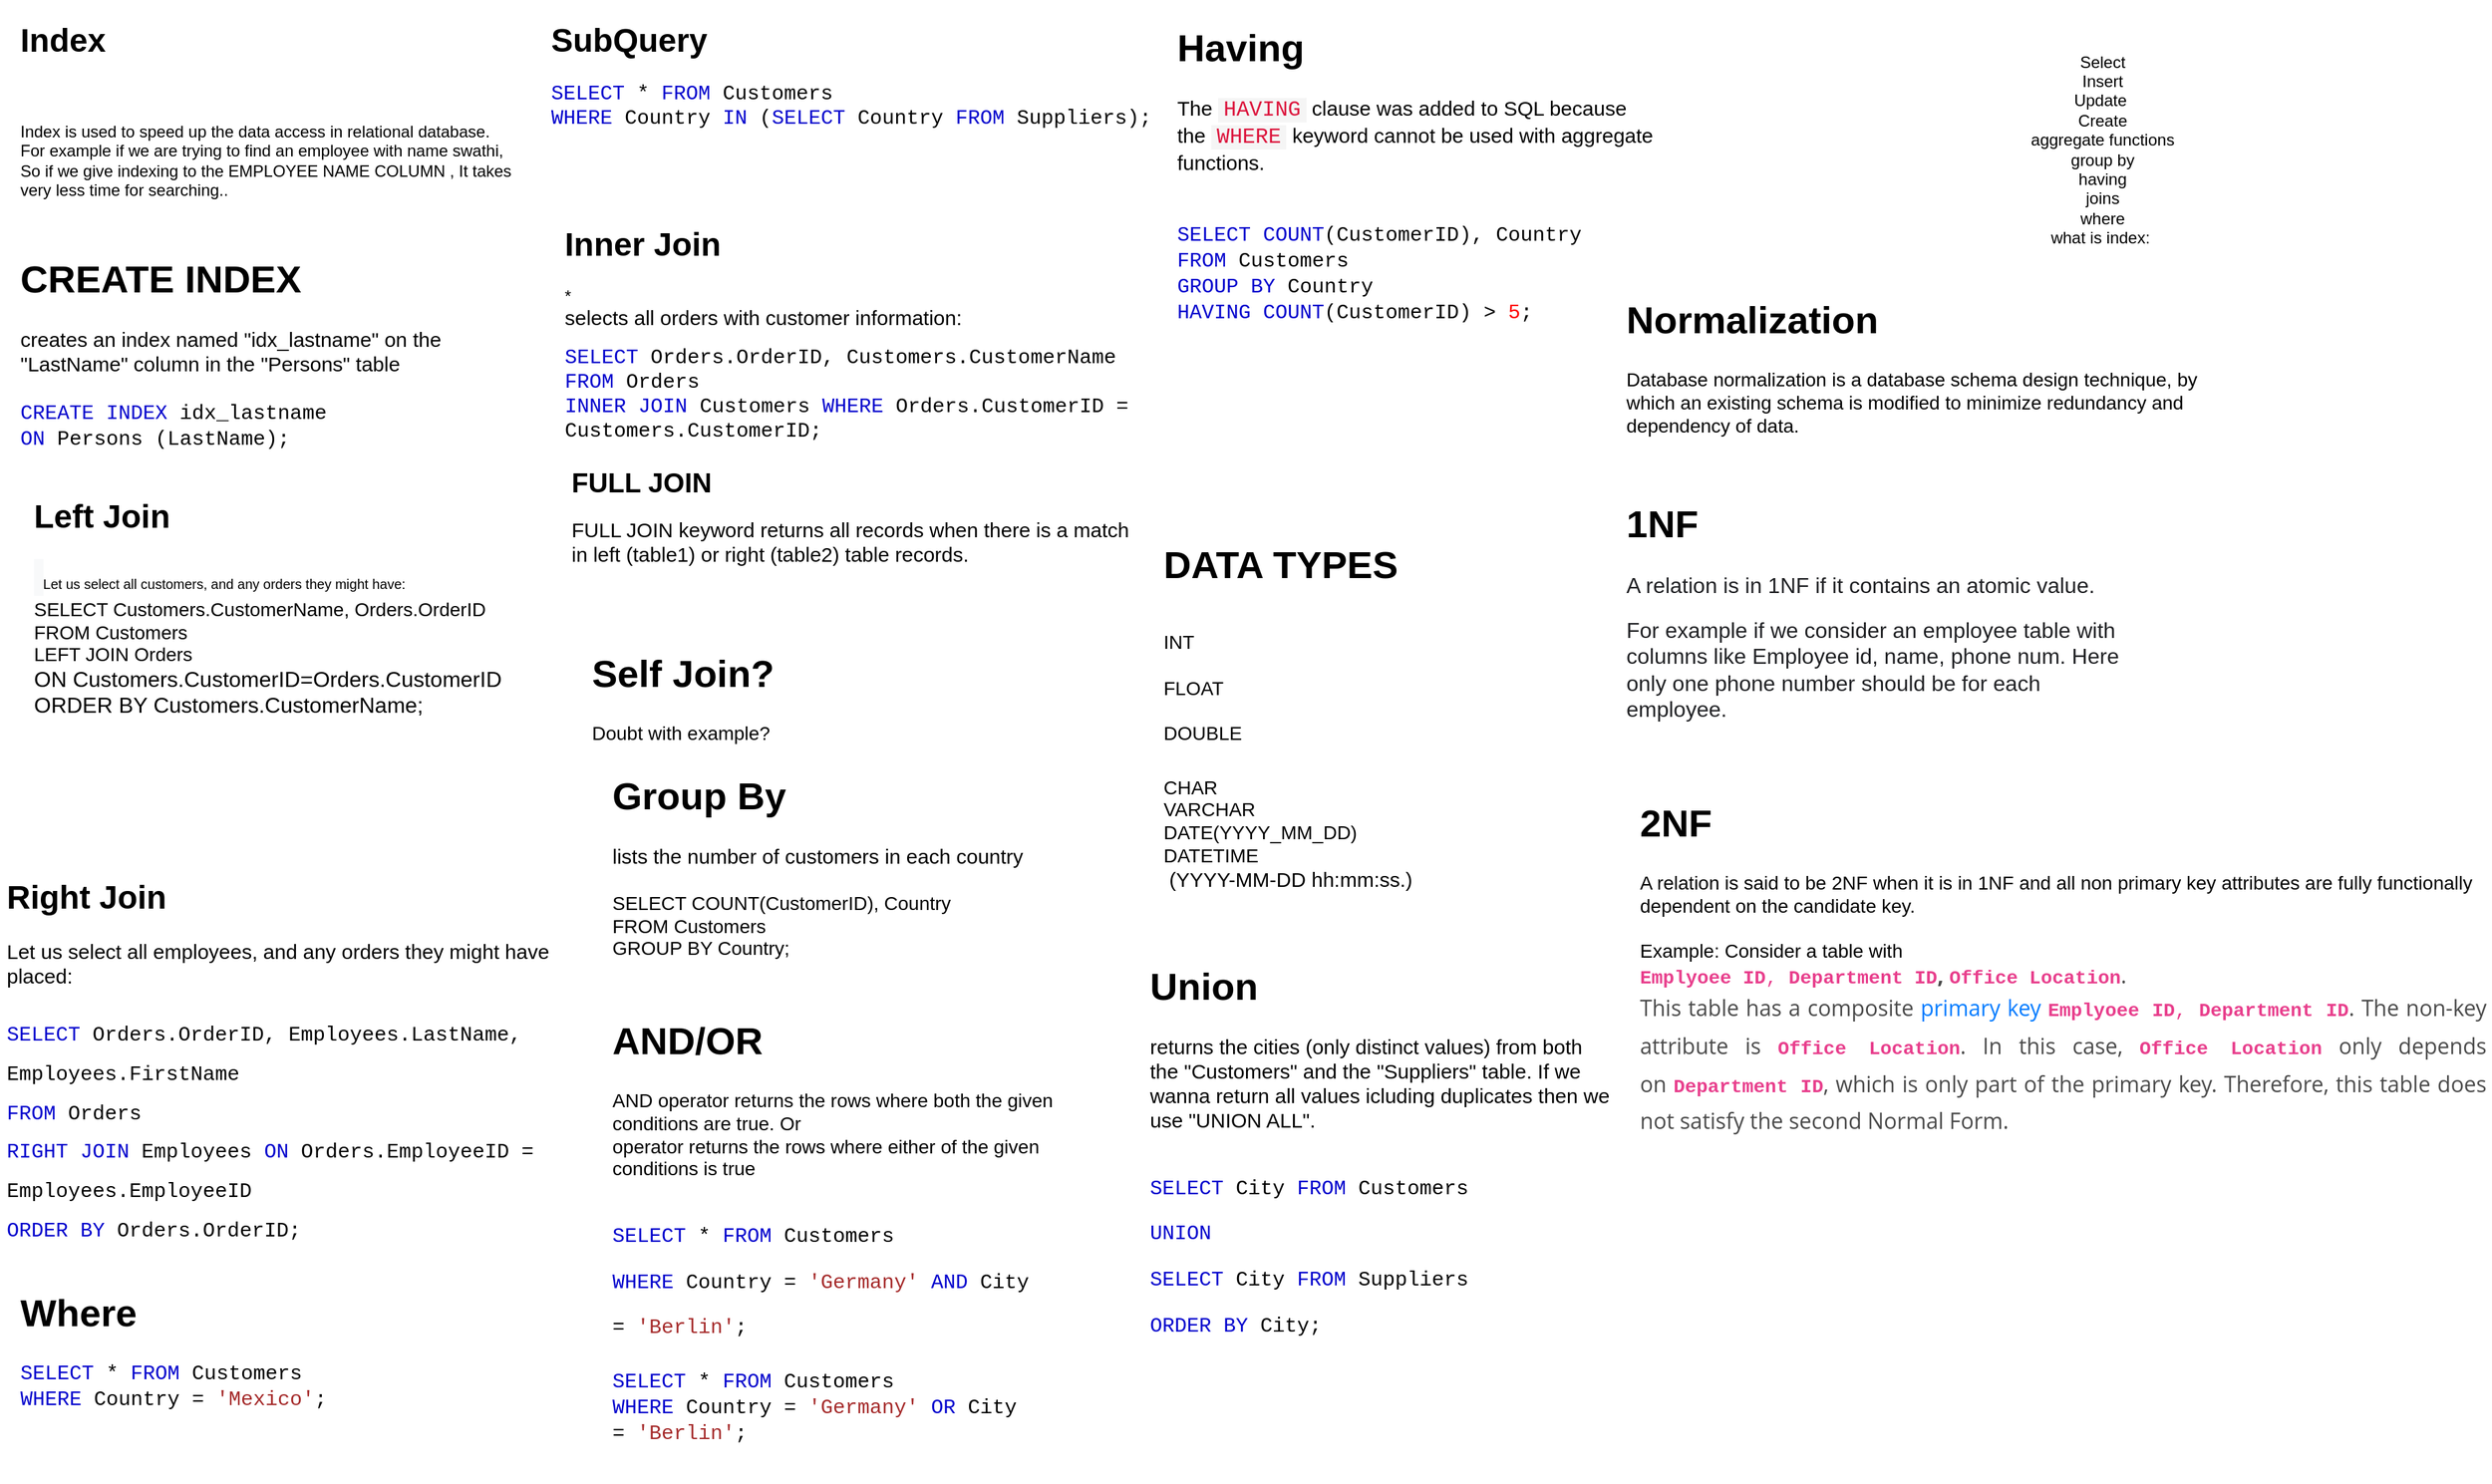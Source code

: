 <mxfile version="20.3.0" type="github" pages="2">
  <diagram id="wAVko1wuCDWjyeYh2c3e" name="Page-1">
    <mxGraphModel dx="2494" dy="615" grid="1" gridSize="10" guides="1" tooltips="1" connect="1" arrows="1" fold="1" page="1" pageScale="1" pageWidth="850" pageHeight="1100" math="0" shadow="0">
      <root>
        <mxCell id="0" />
        <mxCell id="1" parent="0" />
        <mxCell id="eOfyg0MxlrnqCq6HVbgy-1" value="&lt;h1&gt;&lt;span style=&quot;background-color: initial;&quot;&gt;Index&lt;/span&gt;&lt;br&gt;&lt;/h1&gt;&lt;div&gt;&lt;span style=&quot;background-color: initial;&quot;&gt;&lt;br&gt;&lt;/span&gt;&lt;/div&gt;&lt;div&gt;&lt;span style=&quot;background-color: initial;&quot;&gt;&lt;br&gt;&lt;/span&gt;&lt;/div&gt;&lt;div&gt;&lt;span style=&quot;background-color: initial;&quot;&gt;Index is used to speed up the data access in relational database.&amp;nbsp;&lt;/span&gt;&lt;/div&gt;&lt;div&gt;&lt;span style=&quot;background-color: initial;&quot;&gt;For example if we are trying to find an employee with name swathi, So if we give indexing to the EMPLOYEE NAME COLUMN , It takes very less time for searching..&lt;/span&gt;&lt;/div&gt;" style="text;html=1;strokeColor=none;fillColor=none;spacing=5;spacingTop=-20;whiteSpace=wrap;overflow=hidden;rounded=0;" vertex="1" parent="1">
          <mxGeometry x="-830" y="20" width="370" height="150" as="geometry" />
        </mxCell>
        <mxCell id="eOfyg0MxlrnqCq6HVbgy-2" value="&lt;h1&gt;SubQuery&lt;/h1&gt;&lt;p&gt;&lt;span style=&quot;box-sizing: inherit; color: mediumblue; font-family: Consolas, Menlo, &amp;quot;courier new&amp;quot;, monospace; font-size: 15px; background-color: rgb(255, 255, 255);&quot; class=&quot;sqlkeywordcolor&quot;&gt;SELECT&lt;/span&gt;&lt;span style=&quot;font-family: Consolas, Menlo, &amp;quot;courier new&amp;quot;, monospace; font-size: 15px; background-color: rgb(255, 255, 255);&quot;&gt;&amp;nbsp;*&amp;nbsp;&lt;/span&gt;&lt;span style=&quot;box-sizing: inherit; color: mediumblue; font-family: Consolas, Menlo, &amp;quot;courier new&amp;quot;, monospace; font-size: 15px; background-color: rgb(255, 255, 255);&quot; class=&quot;sqlkeywordcolor&quot;&gt;FROM&lt;/span&gt;&lt;span style=&quot;font-family: Consolas, Menlo, &amp;quot;courier new&amp;quot;, monospace; font-size: 15px; background-color: rgb(255, 255, 255);&quot;&gt;&amp;nbsp;Customers&lt;/span&gt;&lt;br style=&quot;box-sizing: inherit; font-family: Consolas, Menlo, &amp;quot;courier new&amp;quot;, monospace; font-size: 15px; background-color: rgb(255, 255, 255);&quot;&gt;&lt;span style=&quot;box-sizing: inherit; color: red; font-family: Consolas, Menlo, &amp;quot;courier new&amp;quot;, monospace; font-size: 15px; background-color: rgb(255, 255, 255);&quot; class=&quot;sqlnumbercolor&quot;&gt;&lt;/span&gt;&lt;span style=&quot;font-family: Consolas, Menlo, &amp;quot;courier new&amp;quot;, monospace; font-size: 15px; background-color: rgb(255, 255, 255);&quot;&gt;&lt;/span&gt;&lt;span style=&quot;box-sizing: inherit; color: mediumblue; font-family: Consolas, Menlo, &amp;quot;courier new&amp;quot;, monospace; font-size: 15px; background-color: rgb(255, 255, 255);&quot; class=&quot;sqlkeywordcolor&quot;&gt;WHERE&lt;/span&gt;&lt;span style=&quot;font-family: Consolas, Menlo, &amp;quot;courier new&amp;quot;, monospace; font-size: 15px; background-color: rgb(255, 255, 255);&quot;&gt;&amp;nbsp;Country&amp;nbsp;&lt;/span&gt;&lt;span style=&quot;box-sizing: inherit; color: mediumblue; font-family: Consolas, Menlo, &amp;quot;courier new&amp;quot;, monospace; font-size: 15px; background-color: rgb(255, 255, 255);&quot; class=&quot;sqlkeywordcolor&quot;&gt;IN&lt;/span&gt;&lt;span style=&quot;font-family: Consolas, Menlo, &amp;quot;courier new&amp;quot;, monospace; font-size: 15px; background-color: rgb(255, 255, 255);&quot;&gt;&amp;nbsp;(&lt;/span&gt;&lt;span style=&quot;box-sizing: inherit; color: mediumblue; font-family: Consolas, Menlo, &amp;quot;courier new&amp;quot;, monospace; font-size: 15px; background-color: rgb(255, 255, 255);&quot; class=&quot;sqlkeywordcolor&quot;&gt;SELECT&lt;/span&gt;&lt;span style=&quot;font-family: Consolas, Menlo, &amp;quot;courier new&amp;quot;, monospace; font-size: 15px; background-color: rgb(255, 255, 255);&quot;&gt;&amp;nbsp;Country&amp;nbsp;&lt;/span&gt;&lt;span style=&quot;box-sizing: inherit; color: mediumblue; font-family: Consolas, Menlo, &amp;quot;courier new&amp;quot;, monospace; font-size: 15px; background-color: rgb(255, 255, 255);&quot; class=&quot;sqlkeywordcolor&quot;&gt;FROM&lt;/span&gt;&lt;span style=&quot;font-family: Consolas, Menlo, &amp;quot;courier new&amp;quot;, monospace; font-size: 15px; background-color: rgb(255, 255, 255);&quot;&gt;&amp;nbsp;Suppliers);&lt;/span&gt;&lt;br&gt;&lt;/p&gt;" style="text;html=1;strokeColor=none;fillColor=none;spacing=5;spacingTop=-20;whiteSpace=wrap;overflow=hidden;rounded=0;" vertex="1" parent="1">
          <mxGeometry x="-440" y="20" width="450" height="150" as="geometry" />
        </mxCell>
        <mxCell id="eOfyg0MxlrnqCq6HVbgy-3" value="&lt;h1&gt;Inner Join&lt;/h1&gt;&lt;div&gt;*&lt;/div&gt;&lt;span style=&quot;font-family: Verdana, sans-serif; font-size: 15px; background-color: rgb(255, 255, 255);&quot;&gt;selects all orders with customer information:&lt;/span&gt;&lt;p&gt;&lt;span style=&quot;box-sizing: inherit; color: mediumblue; font-family: Consolas, Menlo, &amp;quot;courier new&amp;quot;, monospace; font-size: 15px; background-color: rgb(255, 255, 255);&quot; class=&quot;sqlkeywordcolor&quot;&gt;SELECT&lt;/span&gt;&lt;span style=&quot;font-family: Consolas, Menlo, &amp;quot;courier new&amp;quot;, monospace; font-size: 15px; background-color: rgb(255, 255, 255);&quot;&gt;&amp;nbsp;Orders.OrderID, Customers.CustomerName&lt;/span&gt;&lt;br style=&quot;box-sizing: inherit; font-family: Consolas, Menlo, &amp;quot;courier new&amp;quot;, monospace; font-size: 15px; background-color: rgb(255, 255, 255);&quot;&gt;&lt;span style=&quot;box-sizing: inherit; color: mediumblue; font-family: Consolas, Menlo, &amp;quot;courier new&amp;quot;, monospace; font-size: 15px; background-color: rgb(255, 255, 255);&quot; class=&quot;sqlkeywordcolor&quot;&gt;FROM&lt;/span&gt;&lt;span style=&quot;font-family: Consolas, Menlo, &amp;quot;courier new&amp;quot;, monospace; font-size: 15px; background-color: rgb(255, 255, 255);&quot;&gt;&amp;nbsp;Orders&lt;/span&gt;&lt;br style=&quot;box-sizing: inherit; font-family: Consolas, Menlo, &amp;quot;courier new&amp;quot;, monospace; font-size: 15px; background-color: rgb(255, 255, 255);&quot;&gt;&lt;span style=&quot;box-sizing: inherit; color: mediumblue; font-family: Consolas, Menlo, &amp;quot;courier new&amp;quot;, monospace; font-size: 15px; background-color: rgb(255, 255, 255);&quot; class=&quot;sqlkeywordcolor&quot;&gt;INNER&lt;/span&gt;&lt;span style=&quot;font-family: Consolas, Menlo, &amp;quot;courier new&amp;quot;, monospace; font-size: 15px; background-color: rgb(255, 255, 255);&quot;&gt;&amp;nbsp;&lt;/span&gt;&lt;span style=&quot;box-sizing: inherit; color: mediumblue; font-family: Consolas, Menlo, &amp;quot;courier new&amp;quot;, monospace; font-size: 15px; background-color: rgb(255, 255, 255);&quot; class=&quot;sqlkeywordcolor&quot;&gt;JOIN&lt;/span&gt;&lt;span style=&quot;font-family: Consolas, Menlo, &amp;quot;courier new&amp;quot;, monospace; font-size: 15px; background-color: rgb(255, 255, 255);&quot;&gt;&amp;nbsp;&lt;/span&gt;&lt;span style=&quot;box-sizing: inherit; color: red; font-family: Consolas, Menlo, &amp;quot;courier new&amp;quot;, monospace; font-size: 15px; background-color: rgb(255, 255, 255);&quot; class=&quot;sqlnumbercolor&quot;&gt;&lt;/span&gt;&lt;span style=&quot;font-family: Consolas, Menlo, &amp;quot;courier new&amp;quot;, monospace; font-size: 15px; background-color: rgb(255, 255, 255);&quot;&gt;Customers &lt;font color=&quot;#0000cd&quot;&gt;WHERE&lt;/font&gt;&lt;/span&gt;&lt;span style=&quot;font-family: Consolas, Menlo, &amp;quot;courier new&amp;quot;, monospace; font-size: 15px; background-color: rgb(255, 255, 255);&quot;&gt;&amp;nbsp;Orders.CustomerID = Customers.CustomerID;&lt;/span&gt;&lt;br&gt;&lt;/p&gt;" style="text;html=1;strokeColor=none;fillColor=none;spacing=5;spacingTop=-20;whiteSpace=wrap;overflow=hidden;rounded=0;" vertex="1" parent="1">
          <mxGeometry x="-430" y="170" width="430" height="180" as="geometry" />
        </mxCell>
        <mxCell id="eOfyg0MxlrnqCq6HVbgy-5" value="Select&lt;br&gt;Insert&lt;br&gt;Update&amp;nbsp;&lt;br&gt;Create&lt;br&gt;aggregate functions&lt;br&gt;group by&lt;br&gt;having&lt;br&gt;joins&lt;br&gt;where&lt;br&gt;what is index:&amp;nbsp;&lt;br&gt;" style="text;html=1;strokeColor=none;fillColor=none;align=center;verticalAlign=middle;whiteSpace=wrap;rounded=0;" vertex="1" parent="1">
          <mxGeometry x="610" y="30" width="190" height="180" as="geometry" />
        </mxCell>
        <mxCell id="eOfyg0MxlrnqCq6HVbgy-6" value="&lt;h1&gt;Left Join&lt;/h1&gt;&lt;font style=&quot;font-size: 24px; background-color: rgb(248, 249, 250);&quot;&gt;&lt;b&gt;&amp;nbsp;&lt;/b&gt;&lt;/font&gt;&lt;font style=&quot;font-family: Verdana, sans-serif; background-color: rgb(255, 255, 255); font-size: 10px;&quot;&gt;Let us select all customers, and any orders they might have:&lt;/font&gt;&lt;div&gt;&lt;div&gt;&lt;font style=&quot;font-size: 14px;&quot;&gt;SELECT Customers.CustomerName, Orders.OrderID&lt;/font&gt;&lt;/div&gt;&lt;div&gt;&lt;font style=&quot;font-size: 14px;&quot;&gt;FROM Customers&lt;/font&gt;&lt;/div&gt;&lt;div&gt;&lt;font style=&quot;font-size: 14px;&quot;&gt;LEFT JOIN Orders&lt;/font&gt;&lt;/div&gt;&lt;div&gt;&lt;font size=&quot;3&quot;&gt;ON Customers.CustomerID=Orders.CustomerID&lt;/font&gt;&lt;/div&gt;&lt;div&gt;&lt;font size=&quot;3&quot;&gt;ORDER BY Customers.CustomerName;&lt;/font&gt;&lt;/div&gt;&lt;/div&gt;" style="text;html=1;strokeColor=none;fillColor=none;spacing=5;spacingTop=-20;whiteSpace=wrap;overflow=hidden;rounded=0;" vertex="1" parent="1">
          <mxGeometry x="-820" y="370" width="370" height="190" as="geometry" />
        </mxCell>
        <mxCell id="eOfyg0MxlrnqCq6HVbgy-8" style="edgeStyle=orthogonalEdgeStyle;rounded=0;orthogonalLoop=1;jettySize=auto;html=1;exitX=0.5;exitY=0;exitDx=0;exitDy=0;fontSize=14;entryX=0.5;entryY=0;entryDx=0;entryDy=0;" edge="1" parent="1" source="eOfyg0MxlrnqCq6HVbgy-7" target="eOfyg0MxlrnqCq6HVbgy-7">
          <mxGeometry relative="1" as="geometry">
            <mxPoint x="-620" y="640" as="targetPoint" />
          </mxGeometry>
        </mxCell>
        <mxCell id="eOfyg0MxlrnqCq6HVbgy-7" value="&lt;h1&gt;&lt;span style=&quot;background-color: initial;&quot;&gt;Right Join&lt;/span&gt;&lt;/h1&gt;&lt;div&gt;&lt;span style=&quot;font-family: Verdana, sans-serif; font-size: 15px; background-color: rgb(255, 255, 255);&quot;&gt;Let us select all employees, and any orders they might have placed:&lt;/span&gt;&lt;span style=&quot;background-color: initial;&quot;&gt;&lt;br&gt;&lt;/span&gt;&lt;/div&gt;&lt;h1&gt;&lt;span style=&quot;box-sizing: inherit; color: mediumblue; font-family: Consolas, Menlo, &amp;quot;courier new&amp;quot;, monospace; font-size: 15px; font-weight: 400; background-color: rgb(255, 255, 255);&quot; class=&quot;sqlkeywordcolor&quot;&gt;SELECT&lt;/span&gt;&lt;span style=&quot;font-family: Consolas, Menlo, &amp;quot;courier new&amp;quot;, monospace; font-size: 15px; font-weight: 400; background-color: rgb(255, 255, 255);&quot;&gt;&amp;nbsp;Orders.OrderID, Employees.LastName, Employees.FirstName&lt;/span&gt;&lt;br style=&quot;box-sizing: inherit; font-family: Consolas, Menlo, &amp;quot;courier new&amp;quot;, monospace; font-size: 15px; font-weight: 400; background-color: rgb(255, 255, 255);&quot;&gt;&lt;span style=&quot;box-sizing: inherit; color: mediumblue; font-family: Consolas, Menlo, &amp;quot;courier new&amp;quot;, monospace; font-size: 15px; font-weight: 400; background-color: rgb(255, 255, 255);&quot; class=&quot;sqlkeywordcolor&quot;&gt;FROM&lt;/span&gt;&lt;span style=&quot;font-family: Consolas, Menlo, &amp;quot;courier new&amp;quot;, monospace; font-size: 15px; font-weight: 400; background-color: rgb(255, 255, 255);&quot;&gt;&amp;nbsp;Orders&lt;/span&gt;&lt;br style=&quot;box-sizing: inherit; font-family: Consolas, Menlo, &amp;quot;courier new&amp;quot;, monospace; font-size: 15px; font-weight: 400; background-color: rgb(255, 255, 255);&quot;&gt;&lt;span style=&quot;box-sizing: inherit; color: mediumblue; font-family: Consolas, Menlo, &amp;quot;courier new&amp;quot;, monospace; font-size: 15px; font-weight: 400; background-color: rgb(255, 255, 255);&quot; class=&quot;sqlkeywordcolor&quot;&gt;RIGHT&lt;/span&gt;&lt;span style=&quot;font-family: Consolas, Menlo, &amp;quot;courier new&amp;quot;, monospace; font-size: 15px; font-weight: 400; background-color: rgb(255, 255, 255);&quot;&gt;&amp;nbsp;&lt;/span&gt;&lt;span style=&quot;box-sizing: inherit; color: mediumblue; font-family: Consolas, Menlo, &amp;quot;courier new&amp;quot;, monospace; font-size: 15px; font-weight: 400; background-color: rgb(255, 255, 255);&quot; class=&quot;sqlkeywordcolor&quot;&gt;JOIN&lt;/span&gt;&lt;span style=&quot;font-family: Consolas, Menlo, &amp;quot;courier new&amp;quot;, monospace; font-size: 15px; font-weight: 400; background-color: rgb(255, 255, 255);&quot;&gt;&amp;nbsp;Employees&amp;nbsp;&lt;/span&gt;&lt;span style=&quot;box-sizing: inherit; color: mediumblue; font-family: Consolas, Menlo, &amp;quot;courier new&amp;quot;, monospace; font-size: 15px; font-weight: 400; background-color: rgb(255, 255, 255);&quot; class=&quot;sqlkeywordcolor&quot;&gt;ON&lt;/span&gt;&lt;span style=&quot;font-family: Consolas, Menlo, &amp;quot;courier new&amp;quot;, monospace; font-size: 15px; font-weight: 400; background-color: rgb(255, 255, 255);&quot;&gt;&amp;nbsp;Orders.EmployeeID = Employees.EmployeeID&lt;/span&gt;&lt;br style=&quot;box-sizing: inherit; font-family: Consolas, Menlo, &amp;quot;courier new&amp;quot;, monospace; font-size: 15px; font-weight: 400; background-color: rgb(255, 255, 255);&quot;&gt;&lt;span style=&quot;box-sizing: inherit; color: red; font-family: Consolas, Menlo, &amp;quot;courier new&amp;quot;, monospace; font-size: 15px; font-weight: 400; background-color: rgb(255, 255, 255);&quot; class=&quot;sqlnumbercolor&quot;&gt;&lt;/span&gt;&lt;span style=&quot;font-family: Consolas, Menlo, &amp;quot;courier new&amp;quot;, monospace; font-size: 15px; font-weight: 400; background-color: rgb(255, 255, 255);&quot;&gt;&lt;/span&gt;&lt;span style=&quot;box-sizing: inherit; color: mediumblue; font-family: Consolas, Menlo, &amp;quot;courier new&amp;quot;, monospace; font-size: 15px; font-weight: 400; background-color: rgb(255, 255, 255);&quot; class=&quot;sqlkeywordcolor&quot;&gt;ORDER&lt;/span&gt;&lt;span style=&quot;font-family: Consolas, Menlo, &amp;quot;courier new&amp;quot;, monospace; font-size: 15px; font-weight: 400; background-color: rgb(255, 255, 255);&quot;&gt;&amp;nbsp;&lt;/span&gt;&lt;span style=&quot;box-sizing: inherit; color: mediumblue; font-family: Consolas, Menlo, &amp;quot;courier new&amp;quot;, monospace; font-size: 15px; font-weight: 400; background-color: rgb(255, 255, 255);&quot; class=&quot;sqlkeywordcolor&quot;&gt;BY&lt;/span&gt;&lt;span style=&quot;font-family: Consolas, Menlo, &amp;quot;courier new&amp;quot;, monospace; font-size: 15px; font-weight: 400; background-color: rgb(255, 255, 255);&quot;&gt;&amp;nbsp;Orders.OrderID;&lt;/span&gt;&lt;br&gt;&lt;/h1&gt;" style="text;html=1;strokeColor=none;fillColor=none;spacing=5;spacingTop=-20;whiteSpace=wrap;overflow=hidden;rounded=0;" vertex="1" parent="1">
          <mxGeometry x="-840" y="650" width="430" height="290" as="geometry" />
        </mxCell>
        <mxCell id="eOfyg0MxlrnqCq6HVbgy-9" value="&lt;h1&gt;Self Join?&lt;/h1&gt;&lt;p&gt;Doubt with example?&lt;/p&gt;" style="text;html=1;strokeColor=none;fillColor=none;spacing=5;spacingTop=-20;whiteSpace=wrap;overflow=hidden;rounded=0;fontSize=14;" vertex="1" parent="1">
          <mxGeometry x="-410" y="480" width="345" height="115" as="geometry" />
        </mxCell>
        <mxCell id="eOfyg0MxlrnqCq6HVbgy-10" value="&lt;h1&gt;&lt;span style=&quot;background-color: initial;&quot;&gt;Union&lt;/span&gt;&lt;/h1&gt;&lt;div&gt;&lt;span style=&quot;font-family: Verdana, sans-serif; font-size: 15px; background-color: rgb(255, 255, 255);&quot;&gt;returns the cities (only distinct values) from both the &quot;Customers&quot; and the &quot;Suppliers&quot; table. If we wanna return all values icluding duplicates then we use &quot;UNION ALL&quot;.&lt;/span&gt;&lt;span style=&quot;background-color: initial;&quot;&gt;&lt;br&gt;&lt;/span&gt;&lt;/div&gt;&lt;h1&gt;&lt;span style=&quot;box-sizing: inherit; color: mediumblue; font-family: Consolas, Menlo, &amp;quot;courier new&amp;quot;, monospace; font-size: 15px; font-weight: 400; background-color: rgb(255, 255, 255);&quot; class=&quot;sqlkeywordcolor&quot;&gt;SELECT&lt;/span&gt;&lt;span style=&quot;font-family: Consolas, Menlo, &amp;quot;courier new&amp;quot;, monospace; font-size: 15px; font-weight: 400; background-color: rgb(255, 255, 255);&quot;&gt;&amp;nbsp;City&amp;nbsp;&lt;/span&gt;&lt;span style=&quot;box-sizing: inherit; color: mediumblue; font-family: Consolas, Menlo, &amp;quot;courier new&amp;quot;, monospace; font-size: 15px; font-weight: 400; background-color: rgb(255, 255, 255);&quot; class=&quot;sqlkeywordcolor&quot;&gt;FROM&lt;/span&gt;&lt;span style=&quot;font-family: Consolas, Menlo, &amp;quot;courier new&amp;quot;, monospace; font-size: 15px; font-weight: 400; background-color: rgb(255, 255, 255);&quot;&gt;&amp;nbsp;Customers&lt;/span&gt;&lt;br style=&quot;box-sizing: inherit; font-family: Consolas, Menlo, &amp;quot;courier new&amp;quot;, monospace; font-size: 15px; font-weight: 400; background-color: rgb(255, 255, 255);&quot;&gt;&lt;span style=&quot;box-sizing: inherit; color: mediumblue; font-family: Consolas, Menlo, &amp;quot;courier new&amp;quot;, monospace; font-size: 15px; font-weight: 400; background-color: rgb(255, 255, 255);&quot; class=&quot;sqlkeywordcolor&quot;&gt;UNION&lt;/span&gt;&lt;br style=&quot;box-sizing: inherit; font-family: Consolas, Menlo, &amp;quot;courier new&amp;quot;, monospace; font-size: 15px; font-weight: 400; background-color: rgb(255, 255, 255);&quot;&gt;&lt;span style=&quot;box-sizing: inherit; color: mediumblue; font-family: Consolas, Menlo, &amp;quot;courier new&amp;quot;, monospace; font-size: 15px; font-weight: 400; background-color: rgb(255, 255, 255);&quot; class=&quot;sqlkeywordcolor&quot;&gt;SELECT&lt;/span&gt;&lt;span style=&quot;font-family: Consolas, Menlo, &amp;quot;courier new&amp;quot;, monospace; font-size: 15px; font-weight: 400; background-color: rgb(255, 255, 255);&quot;&gt;&amp;nbsp;City&amp;nbsp;&lt;/span&gt;&lt;span style=&quot;box-sizing: inherit; color: mediumblue; font-family: Consolas, Menlo, &amp;quot;courier new&amp;quot;, monospace; font-size: 15px; font-weight: 400; background-color: rgb(255, 255, 255);&quot; class=&quot;sqlkeywordcolor&quot;&gt;FROM&lt;/span&gt;&lt;span style=&quot;font-family: Consolas, Menlo, &amp;quot;courier new&amp;quot;, monospace; font-size: 15px; font-weight: 400; background-color: rgb(255, 255, 255);&quot;&gt;&amp;nbsp;Suppliers&lt;/span&gt;&lt;br style=&quot;box-sizing: inherit; font-family: Consolas, Menlo, &amp;quot;courier new&amp;quot;, monospace; font-size: 15px; font-weight: 400; background-color: rgb(255, 255, 255);&quot;&gt;&lt;span style=&quot;box-sizing: inherit; color: mediumblue; font-family: Consolas, Menlo, &amp;quot;courier new&amp;quot;, monospace; font-size: 15px; font-weight: 400; background-color: rgb(255, 255, 255);&quot; class=&quot;sqlkeywordcolor&quot;&gt;ORDER&lt;/span&gt;&lt;span style=&quot;font-family: Consolas, Menlo, &amp;quot;courier new&amp;quot;, monospace; font-size: 15px; font-weight: 400; background-color: rgb(255, 255, 255);&quot;&gt;&amp;nbsp;&lt;/span&gt;&lt;span style=&quot;box-sizing: inherit; color: mediumblue; font-family: Consolas, Menlo, &amp;quot;courier new&amp;quot;, monospace; font-size: 15px; font-weight: 400; background-color: rgb(255, 255, 255);&quot; class=&quot;sqlkeywordcolor&quot;&gt;BY&lt;/span&gt;&lt;span style=&quot;font-family: Consolas, Menlo, &amp;quot;courier new&amp;quot;, monospace; font-size: 15px; font-weight: 400; background-color: rgb(255, 255, 255);&quot;&gt;&amp;nbsp;City;&lt;/span&gt;&lt;br&gt;&lt;/h1&gt;" style="text;html=1;strokeColor=none;fillColor=none;spacing=5;spacingTop=-20;whiteSpace=wrap;overflow=hidden;rounded=0;fontSize=14;" vertex="1" parent="1">
          <mxGeometry y="710" width="350" height="350" as="geometry" />
        </mxCell>
        <mxCell id="eOfyg0MxlrnqCq6HVbgy-11" value="&lt;h1&gt;Group By&lt;/h1&gt;&lt;div&gt;&lt;span style=&quot;font-family: Verdana, sans-serif; font-size: 15px; background-color: rgb(255, 255, 255);&quot;&gt;lists the number of customers in each country&lt;/span&gt;&lt;br&gt;&lt;/div&gt;&lt;div&gt;&lt;br&gt;&lt;/div&gt;&lt;div&gt;&lt;div&gt;SELECT COUNT(CustomerID), Country&lt;/div&gt;&lt;div&gt;FROM Customers&lt;/div&gt;&lt;div&gt;GROUP BY Country;&lt;/div&gt;&lt;/div&gt;" style="text;html=1;strokeColor=none;fillColor=none;spacing=5;spacingTop=-20;whiteSpace=wrap;overflow=hidden;rounded=0;fontSize=14;" vertex="1" parent="1">
          <mxGeometry x="-395" y="570" width="350" height="170" as="geometry" />
        </mxCell>
        <mxCell id="eOfyg0MxlrnqCq6HVbgy-12" value="&lt;h1&gt;Where&lt;/h1&gt;&lt;div&gt;&lt;span style=&quot;box-sizing: inherit; color: mediumblue; font-family: Consolas, Menlo, &amp;quot;courier new&amp;quot;, monospace; font-size: 15px; background-color: rgb(255, 255, 255);&quot; class=&quot;sqlkeywordcolor&quot;&gt;SELECT&lt;/span&gt;&lt;span style=&quot;font-family: Consolas, Menlo, &amp;quot;courier new&amp;quot;, monospace; font-size: 15px; background-color: rgb(255, 255, 255);&quot;&gt;&amp;nbsp;*&amp;nbsp;&lt;/span&gt;&lt;span style=&quot;box-sizing: inherit; color: mediumblue; font-family: Consolas, Menlo, &amp;quot;courier new&amp;quot;, monospace; font-size: 15px; background-color: rgb(255, 255, 255);&quot; class=&quot;sqlkeywordcolor&quot;&gt;FROM&lt;/span&gt;&lt;span style=&quot;font-family: Consolas, Menlo, &amp;quot;courier new&amp;quot;, monospace; font-size: 15px; background-color: rgb(255, 255, 255);&quot;&gt;&amp;nbsp;Customers&lt;/span&gt;&lt;br style=&quot;box-sizing: inherit; font-family: Consolas, Menlo, &amp;quot;courier new&amp;quot;, monospace; font-size: 15px; background-color: rgb(255, 255, 255);&quot;&gt;&lt;span style=&quot;box-sizing: inherit; color: mediumblue; font-family: Consolas, Menlo, &amp;quot;courier new&amp;quot;, monospace; font-size: 15px; background-color: rgb(255, 255, 255);&quot; class=&quot;sqlkeywordcolor&quot;&gt;WHERE&lt;/span&gt;&lt;span style=&quot;font-family: Consolas, Menlo, &amp;quot;courier new&amp;quot;, monospace; font-size: 15px; background-color: rgb(255, 255, 255);&quot;&gt;&amp;nbsp;Country =&amp;nbsp;&lt;/span&gt;&lt;span style=&quot;box-sizing: inherit; color: brown; font-family: Consolas, Menlo, &amp;quot;courier new&amp;quot;, monospace; font-size: 15px; background-color: rgb(255, 255, 255);&quot; class=&quot;sqlstringcolor&quot;&gt;&#39;Mexico&#39;&lt;/span&gt;&lt;span style=&quot;font-family: Consolas, Menlo, &amp;quot;courier new&amp;quot;, monospace; font-size: 15px; background-color: rgb(255, 255, 255);&quot;&gt;;&lt;/span&gt;&lt;br&gt;&lt;/div&gt;" style="text;html=1;strokeColor=none;fillColor=none;spacing=5;spacingTop=-20;whiteSpace=wrap;overflow=hidden;rounded=0;fontSize=14;" vertex="1" parent="1">
          <mxGeometry x="-830" y="950" width="420" height="100" as="geometry" />
        </mxCell>
        <mxCell id="eOfyg0MxlrnqCq6HVbgy-13" value="&lt;h1&gt;&lt;span style=&quot;background-color: initial;&quot;&gt;AND/OR&lt;/span&gt;&lt;/h1&gt;&lt;div&gt;AND operator returns the rows where both the given conditions are true. Or&amp;nbsp;&lt;/div&gt;operator returns the rows where either of the given conditions is true&lt;h1&gt;&lt;span style=&quot;box-sizing: inherit; color: mediumblue; font-family: Consolas, Menlo, &amp;quot;courier new&amp;quot;, monospace; font-size: 15px; font-weight: 400; background-color: rgb(255, 255, 255);&quot; class=&quot;sqlkeywordcolor&quot;&gt;SELECT&lt;/span&gt;&lt;span style=&quot;font-family: Consolas, Menlo, &amp;quot;courier new&amp;quot;, monospace; font-size: 15px; font-weight: 400; background-color: rgb(255, 255, 255);&quot;&gt;&amp;nbsp;*&amp;nbsp;&lt;/span&gt;&lt;span style=&quot;box-sizing: inherit; color: mediumblue; font-family: Consolas, Menlo, &amp;quot;courier new&amp;quot;, monospace; font-size: 15px; font-weight: 400; background-color: rgb(255, 255, 255);&quot; class=&quot;sqlkeywordcolor&quot;&gt;FROM&lt;/span&gt;&lt;span style=&quot;font-family: Consolas, Menlo, &amp;quot;courier new&amp;quot;, monospace; font-size: 15px; font-weight: 400; background-color: rgb(255, 255, 255);&quot;&gt;&amp;nbsp;Customers&lt;/span&gt;&lt;br style=&quot;box-sizing: inherit; font-family: Consolas, Menlo, &amp;quot;courier new&amp;quot;, monospace; font-size: 15px; font-weight: 400; background-color: rgb(255, 255, 255);&quot;&gt;&lt;span style=&quot;box-sizing: inherit; color: red; font-family: Consolas, Menlo, &amp;quot;courier new&amp;quot;, monospace; font-size: 15px; font-weight: 400; background-color: rgb(255, 255, 255);&quot; class=&quot;sqlnumbercolor&quot;&gt;&lt;/span&gt;&lt;span style=&quot;font-family: Consolas, Menlo, &amp;quot;courier new&amp;quot;, monospace; font-size: 15px; font-weight: 400; background-color: rgb(255, 255, 255);&quot;&gt;&lt;/span&gt;&lt;span style=&quot;box-sizing: inherit; color: mediumblue; font-family: Consolas, Menlo, &amp;quot;courier new&amp;quot;, monospace; font-size: 15px; font-weight: 400; background-color: rgb(255, 255, 255);&quot; class=&quot;sqlkeywordcolor&quot;&gt;WHERE&lt;/span&gt;&lt;span style=&quot;font-family: Consolas, Menlo, &amp;quot;courier new&amp;quot;, monospace; font-size: 15px; font-weight: 400; background-color: rgb(255, 255, 255);&quot;&gt;&amp;nbsp;Country =&amp;nbsp;&lt;/span&gt;&lt;span style=&quot;box-sizing: inherit; color: brown; font-family: Consolas, Menlo, &amp;quot;courier new&amp;quot;, monospace; font-size: 15px; font-weight: 400; background-color: rgb(255, 255, 255);&quot; class=&quot;sqlstringcolor&quot;&gt;&#39;Germany&#39;&lt;/span&gt;&lt;span style=&quot;box-sizing: inherit; color: red; font-family: Consolas, Menlo, &amp;quot;courier new&amp;quot;, monospace; font-size: 15px; font-weight: 400; background-color: rgb(255, 255, 255);&quot; class=&quot;sqlnumbercolor&quot;&gt;&amp;nbsp;&lt;/span&gt;&lt;span style=&quot;font-family: Consolas, Menlo, &amp;quot;courier new&amp;quot;, monospace; font-size: 15px; font-weight: 400; background-color: rgb(255, 255, 255);&quot;&gt;&lt;/span&gt;&lt;span style=&quot;box-sizing: inherit; color: mediumblue; font-family: Consolas, Menlo, &amp;quot;courier new&amp;quot;, monospace; font-size: 15px; font-weight: 400; background-color: rgb(255, 255, 255);&quot; class=&quot;sqlkeywordcolor&quot;&gt;AND&lt;/span&gt;&lt;span style=&quot;font-family: Consolas, Menlo, &amp;quot;courier new&amp;quot;, monospace; font-size: 15px; font-weight: 400; background-color: rgb(255, 255, 255);&quot;&gt;&amp;nbsp;City =&amp;nbsp;&lt;/span&gt;&lt;span style=&quot;box-sizing: inherit; color: brown; font-family: Consolas, Menlo, &amp;quot;courier new&amp;quot;, monospace; font-size: 15px; font-weight: 400; background-color: rgb(255, 255, 255);&quot; class=&quot;sqlstringcolor&quot;&gt;&#39;Berlin&#39;&lt;/span&gt;&lt;span style=&quot;font-family: Consolas, Menlo, &amp;quot;courier new&amp;quot;, monospace; font-size: 15px; font-weight: 400; background-color: rgb(255, 255, 255);&quot;&gt;;&lt;/span&gt;&lt;br&gt;&lt;/h1&gt;&lt;div&gt;&lt;span style=&quot;box-sizing: inherit; color: mediumblue; font-family: Consolas, Menlo, &amp;quot;courier new&amp;quot;, monospace; font-size: 15px; background-color: rgb(255, 255, 255);&quot; class=&quot;sqlkeywordcolor&quot;&gt;SELECT&lt;/span&gt;&lt;span style=&quot;font-family: Consolas, Menlo, &amp;quot;courier new&amp;quot;, monospace; font-size: 15px; background-color: rgb(255, 255, 255);&quot;&gt;&amp;nbsp;*&amp;nbsp;&lt;/span&gt;&lt;span style=&quot;box-sizing: inherit; color: mediumblue; font-family: Consolas, Menlo, &amp;quot;courier new&amp;quot;, monospace; font-size: 15px; background-color: rgb(255, 255, 255);&quot; class=&quot;sqlkeywordcolor&quot;&gt;FROM&lt;/span&gt;&lt;span style=&quot;font-family: Consolas, Menlo, &amp;quot;courier new&amp;quot;, monospace; font-size: 15px; background-color: rgb(255, 255, 255);&quot;&gt;&amp;nbsp;Customers&lt;/span&gt;&lt;br style=&quot;box-sizing: inherit; font-family: Consolas, Menlo, &amp;quot;courier new&amp;quot;, monospace; font-size: 15px; background-color: rgb(255, 255, 255);&quot;&gt;&lt;span style=&quot;box-sizing: inherit; color: red; font-family: Consolas, Menlo, &amp;quot;courier new&amp;quot;, monospace; font-size: 15px; background-color: rgb(255, 255, 255);&quot; class=&quot;sqlnumbercolor&quot;&gt;&lt;/span&gt;&lt;span style=&quot;font-family: Consolas, Menlo, &amp;quot;courier new&amp;quot;, monospace; font-size: 15px; background-color: rgb(255, 255, 255);&quot;&gt;&lt;/span&gt;&lt;span style=&quot;box-sizing: inherit; color: mediumblue; font-family: Consolas, Menlo, &amp;quot;courier new&amp;quot;, monospace; font-size: 15px; background-color: rgb(255, 255, 255);&quot; class=&quot;sqlkeywordcolor&quot;&gt;WHERE&lt;/span&gt;&lt;span style=&quot;font-family: Consolas, Menlo, &amp;quot;courier new&amp;quot;, monospace; font-size: 15px; background-color: rgb(255, 255, 255);&quot;&gt;&amp;nbsp;Country =&amp;nbsp;&lt;/span&gt;&lt;span style=&quot;box-sizing: inherit; color: brown; font-family: Consolas, Menlo, &amp;quot;courier new&amp;quot;, monospace; font-size: 15px; background-color: rgb(255, 255, 255);&quot; class=&quot;sqlstringcolor&quot;&gt;&#39;Germany&#39;&lt;/span&gt;&lt;span style=&quot;box-sizing: inherit; color: red; font-family: Consolas, Menlo, &amp;quot;courier new&amp;quot;, monospace; font-size: 15px; background-color: rgb(255, 255, 255);&quot; class=&quot;sqlnumbercolor&quot;&gt;&amp;nbsp;&lt;/span&gt;&lt;span style=&quot;box-sizing: inherit; font-family: Consolas, Menlo, &amp;quot;courier new&amp;quot;, monospace; font-size: 15px; background-color: rgb(255, 255, 255);&quot; class=&quot;sqlnumbercolor&quot;&gt;&lt;font color=&quot;#0000cd&quot;&gt;OR&lt;/font&gt;&lt;/span&gt;&lt;span style=&quot;font-family: Consolas, Menlo, &amp;quot;courier new&amp;quot;, monospace; font-size: 15px; background-color: rgb(255, 255, 255);&quot;&gt;&amp;nbsp;City =&amp;nbsp;&lt;/span&gt;&lt;span style=&quot;box-sizing: inherit; color: brown; font-family: Consolas, Menlo, &amp;quot;courier new&amp;quot;, monospace; font-size: 15px; background-color: rgb(255, 255, 255);&quot; class=&quot;sqlstringcolor&quot;&gt;&#39;Berlin&#39;&lt;/span&gt;&lt;span style=&quot;font-family: Consolas, Menlo, &amp;quot;courier new&amp;quot;, monospace; font-size: 15px; background-color: rgb(255, 255, 255);&quot;&gt;;&lt;/span&gt;&lt;span style=&quot;font-family: Consolas, Menlo, &amp;quot;courier new&amp;quot;, monospace; font-size: 15px; font-weight: 400; background-color: rgb(255, 255, 255);&quot;&gt;&lt;br&gt;&lt;/span&gt;&lt;/div&gt;" style="text;html=1;strokeColor=none;fillColor=none;spacing=5;spacingTop=-20;whiteSpace=wrap;overflow=hidden;rounded=0;fontSize=14;" vertex="1" parent="1">
          <mxGeometry x="-395" y="750" width="350" height="350" as="geometry" />
        </mxCell>
        <mxCell id="eOfyg0MxlrnqCq6HVbgy-14" value="&lt;h1&gt;CREATE INDEX&lt;/h1&gt;&lt;div&gt;&lt;span style=&quot;font-family: Verdana, sans-serif; font-size: 15px; background-color: rgb(255, 255, 255);&quot;&gt;creates an index named &quot;idx_lastname&quot; on the &quot;LastName&quot; column in the &quot;Persons&quot; table&lt;/span&gt;&lt;br&gt;&lt;/div&gt;&lt;div&gt;&lt;span style=&quot;font-family: Verdana, sans-serif; font-size: 15px; background-color: rgb(255, 255, 255);&quot;&gt;&lt;br&gt;&lt;/span&gt;&lt;/div&gt;&lt;div&gt;&lt;span style=&quot;box-sizing: inherit; color: mediumblue; font-family: Consolas, Menlo, &amp;quot;courier new&amp;quot;, monospace; font-size: 15px; background-color: rgb(255, 255, 255);&quot; class=&quot;sqlkeywordcolor&quot;&gt;CREATE&lt;/span&gt;&lt;span style=&quot;font-family: Consolas, Menlo, &amp;quot;courier new&amp;quot;, monospace; font-size: 15px; background-color: rgb(255, 255, 255);&quot;&gt;&amp;nbsp;&lt;/span&gt;&lt;span style=&quot;box-sizing: inherit; color: mediumblue; font-family: Consolas, Menlo, &amp;quot;courier new&amp;quot;, monospace; font-size: 15px; background-color: rgb(255, 255, 255);&quot; class=&quot;sqlkeywordcolor&quot;&gt;INDEX&lt;/span&gt;&lt;span style=&quot;font-family: Consolas, Menlo, &amp;quot;courier new&amp;quot;, monospace; font-size: 15px; background-color: rgb(255, 255, 255);&quot;&gt;&amp;nbsp;idx_lastname&lt;/span&gt;&lt;br style=&quot;box-sizing: inherit; font-family: Consolas, Menlo, &amp;quot;courier new&amp;quot;, monospace; font-size: 15px; background-color: rgb(255, 255, 255);&quot;&gt;&lt;span style=&quot;box-sizing: inherit; color: mediumblue; font-family: Consolas, Menlo, &amp;quot;courier new&amp;quot;, monospace; font-size: 15px; background-color: rgb(255, 255, 255);&quot; class=&quot;sqlkeywordcolor&quot;&gt;ON&lt;/span&gt;&lt;span style=&quot;font-family: Consolas, Menlo, &amp;quot;courier new&amp;quot;, monospace; font-size: 15px; background-color: rgb(255, 255, 255);&quot;&gt;&amp;nbsp;Persons (LastName);&lt;/span&gt;&lt;br&gt;&lt;/div&gt;" style="text;html=1;strokeColor=none;fillColor=none;spacing=5;spacingTop=-20;whiteSpace=wrap;overflow=hidden;rounded=0;fontSize=14;" vertex="1" parent="1">
          <mxGeometry x="-830" y="190" width="330" height="180" as="geometry" />
        </mxCell>
        <mxCell id="eOfyg0MxlrnqCq6HVbgy-15" value="&lt;h1&gt;&lt;span style=&quot;background-color: initial;&quot;&gt;DATA TYPES&lt;/span&gt;&lt;/h1&gt;&lt;h1&gt;&lt;span style=&quot;font-size: 14px; font-weight: 400;&quot;&gt;INT&lt;br&gt;FLOAT&lt;br&gt;DOUBLE&lt;/span&gt;&lt;/h1&gt;&lt;div&gt;&lt;span style=&quot;font-size: 14px; font-weight: 400;&quot;&gt;CHAR&lt;/span&gt;&lt;/div&gt;&lt;div&gt;&lt;span style=&quot;font-size: 14px; font-weight: 400;&quot;&gt;VARCHAR&lt;/span&gt;&lt;/div&gt;&lt;div&gt;&lt;span style=&quot;font-size: 14px; font-weight: 400;&quot;&gt;DATE(YYYY_MM_DD)&lt;/span&gt;&lt;/div&gt;&lt;div&gt;DATETIME&lt;/div&gt;&lt;span style=&quot;font-family: Verdana, sans-serif; font-size: 15px; background-color: rgb(255, 255, 255);&quot;&gt;&amp;nbsp;(YYYY-MM-DD hh:mm:ss.)&lt;/span&gt;&lt;div&gt;&lt;span style=&quot;background-color: initial; font-size: 14px; font-weight: normal;&quot;&gt;&lt;br&gt;&lt;/span&gt;&lt;/div&gt;" style="text;html=1;strokeColor=none;fillColor=none;spacing=5;spacingTop=-20;whiteSpace=wrap;overflow=hidden;rounded=0;fontSize=14;" vertex="1" parent="1">
          <mxGeometry x="10" y="400" width="310" height="310" as="geometry" />
        </mxCell>
        <mxCell id="k0TVll1yEAW2oXaKBI6j-1" value="&lt;h1&gt;FULL JOIN&lt;/h1&gt;&lt;div&gt;&lt;p style=&quot;box-sizing: inherit; margin-top: 1.2em; margin-bottom: 1.2em;&quot;&gt;&lt;font face=&quot;Verdana, sans-serif&quot;&gt;&lt;span style=&quot;font-size: 15px; background-color: rgb(255, 255, 255);&quot;&gt;FULL JOIN keyword returns all records when there is a match in left (table1) or right (table2) table records.&lt;/span&gt;&lt;/font&gt;&lt;/p&gt;&lt;/div&gt;&lt;div&gt;&lt;br&gt;&lt;/div&gt;" style="text;html=1;strokeColor=none;fillColor=none;spacing=5;spacingTop=-20;whiteSpace=wrap;overflow=hidden;rounded=0;fontSize=10;" vertex="1" parent="1">
          <mxGeometry x="-425" y="350" width="420" height="200" as="geometry" />
        </mxCell>
        <mxCell id="1Oz8NO2Gu6kPdrDcenhH-3" value="&lt;h1&gt;Having&lt;/h1&gt;&lt;div&gt;&lt;p style=&quot;box-sizing: inherit; margin-top: 1.2em; margin-bottom: 1.2em; font-size: 15px; font-family: Verdana, sans-serif; background-color: rgb(255, 255, 255);&quot;&gt;The&amp;nbsp;&lt;code style=&quot;box-sizing: inherit; font-family: Consolas, Menlo, &amp;quot;courier new&amp;quot;, monospace; font-size: 15.75px; color: crimson; background-color: rgba(222, 222, 222, 0.3); padding-left: 4px; padding-right: 4px;&quot; class=&quot;w3-codespan&quot;&gt;HAVING&lt;/code&gt;&amp;nbsp;clause was added to SQL because the&amp;nbsp;&lt;code style=&quot;box-sizing: inherit; font-family: Consolas, Menlo, &amp;quot;courier new&amp;quot;, monospace; font-size: 15.75px; color: crimson; background-color: rgba(222, 222, 222, 0.3); padding-left: 4px; padding-right: 4px;&quot; class=&quot;w3-codespan&quot;&gt;WHERE&lt;/code&gt;&amp;nbsp;keyword cannot be used with aggregate functions.&lt;/p&gt;&lt;/div&gt;&lt;div&gt;&lt;br&gt;&lt;/div&gt;&lt;div&gt;&lt;span style=&quot;box-sizing: inherit; color: mediumblue; font-family: Consolas, Menlo, &amp;quot;courier new&amp;quot;, monospace; font-size: 15px; background-color: rgb(255, 255, 255);&quot; class=&quot;sqlkeywordcolor&quot;&gt;SELECT&lt;/span&gt;&lt;span style=&quot;font-family: Consolas, Menlo, &amp;quot;courier new&amp;quot;, monospace; font-size: 15px; background-color: rgb(255, 255, 255);&quot;&gt;&amp;nbsp;&lt;/span&gt;&lt;span style=&quot;box-sizing: inherit; color: mediumblue; font-family: Consolas, Menlo, &amp;quot;courier new&amp;quot;, monospace; font-size: 15px; background-color: rgb(255, 255, 255);&quot; class=&quot;sqlkeywordcolor&quot;&gt;COUNT&lt;/span&gt;&lt;span style=&quot;font-family: Consolas, Menlo, &amp;quot;courier new&amp;quot;, monospace; font-size: 15px; background-color: rgb(255, 255, 255);&quot;&gt;(CustomerID), Country&lt;/span&gt;&lt;br style=&quot;box-sizing: inherit; font-family: Consolas, Menlo, &amp;quot;courier new&amp;quot;, monospace; font-size: 15px; background-color: rgb(255, 255, 255);&quot;&gt;&lt;span style=&quot;box-sizing: inherit; color: mediumblue; font-family: Consolas, Menlo, &amp;quot;courier new&amp;quot;, monospace; font-size: 15px; background-color: rgb(255, 255, 255);&quot; class=&quot;sqlkeywordcolor&quot;&gt;FROM&lt;/span&gt;&lt;span style=&quot;font-family: Consolas, Menlo, &amp;quot;courier new&amp;quot;, monospace; font-size: 15px; background-color: rgb(255, 255, 255);&quot;&gt;&amp;nbsp;Customers&lt;/span&gt;&lt;br style=&quot;box-sizing: inherit; font-family: Consolas, Menlo, &amp;quot;courier new&amp;quot;, monospace; font-size: 15px; background-color: rgb(255, 255, 255);&quot;&gt;&lt;span style=&quot;box-sizing: inherit; color: mediumblue; font-family: Consolas, Menlo, &amp;quot;courier new&amp;quot;, monospace; font-size: 15px; background-color: rgb(255, 255, 255);&quot; class=&quot;sqlkeywordcolor&quot;&gt;GROUP&lt;/span&gt;&lt;span style=&quot;font-family: Consolas, Menlo, &amp;quot;courier new&amp;quot;, monospace; font-size: 15px; background-color: rgb(255, 255, 255);&quot;&gt;&amp;nbsp;&lt;/span&gt;&lt;span style=&quot;box-sizing: inherit; color: mediumblue; font-family: Consolas, Menlo, &amp;quot;courier new&amp;quot;, monospace; font-size: 15px; background-color: rgb(255, 255, 255);&quot; class=&quot;sqlkeywordcolor&quot;&gt;BY&lt;/span&gt;&lt;span style=&quot;font-family: Consolas, Menlo, &amp;quot;courier new&amp;quot;, monospace; font-size: 15px; background-color: rgb(255, 255, 255);&quot;&gt;&amp;nbsp;Country&lt;/span&gt;&lt;br style=&quot;box-sizing: inherit; font-family: Consolas, Menlo, &amp;quot;courier new&amp;quot;, monospace; font-size: 15px; background-color: rgb(255, 255, 255);&quot;&gt;&lt;span style=&quot;box-sizing: inherit; color: red; font-family: Consolas, Menlo, &amp;quot;courier new&amp;quot;, monospace; font-size: 15px; background-color: rgb(255, 255, 255);&quot; class=&quot;sqlnumbercolor&quot;&gt;&lt;/span&gt;&lt;span style=&quot;font-family: Consolas, Menlo, &amp;quot;courier new&amp;quot;, monospace; font-size: 15px; background-color: rgb(255, 255, 255);&quot;&gt;&lt;/span&gt;&lt;span style=&quot;box-sizing: inherit; color: mediumblue; font-family: Consolas, Menlo, &amp;quot;courier new&amp;quot;, monospace; font-size: 15px; background-color: rgb(255, 255, 255);&quot; class=&quot;sqlkeywordcolor&quot;&gt;HAVING&lt;/span&gt;&lt;span style=&quot;font-family: Consolas, Menlo, &amp;quot;courier new&amp;quot;, monospace; font-size: 15px; background-color: rgb(255, 255, 255);&quot;&gt;&amp;nbsp;&lt;/span&gt;&lt;span style=&quot;box-sizing: inherit; color: mediumblue; font-family: Consolas, Menlo, &amp;quot;courier new&amp;quot;, monospace; font-size: 15px; background-color: rgb(255, 255, 255);&quot; class=&quot;sqlkeywordcolor&quot;&gt;COUNT&lt;/span&gt;&lt;span style=&quot;font-family: Consolas, Menlo, &amp;quot;courier new&amp;quot;, monospace; font-size: 15px; background-color: rgb(255, 255, 255);&quot;&gt;(CustomerID) &amp;gt;&amp;nbsp;&lt;/span&gt;&lt;span style=&quot;box-sizing: inherit; color: red; font-family: Consolas, Menlo, &amp;quot;courier new&amp;quot;, monospace; font-size: 15px; background-color: rgb(255, 255, 255);&quot; class=&quot;sqlnumbercolor&quot;&gt;5&lt;/span&gt;&lt;span style=&quot;font-family: Consolas, Menlo, &amp;quot;courier new&amp;quot;, monospace; font-size: 15px; background-color: rgb(255, 255, 255);&quot;&gt;;&lt;/span&gt;&lt;br&gt;&lt;/div&gt;" style="text;html=1;strokeColor=none;fillColor=none;spacing=5;spacingTop=-20;whiteSpace=wrap;overflow=hidden;rounded=0;fontSize=14;" vertex="1" parent="1">
          <mxGeometry x="20" y="20" width="370" height="260" as="geometry" />
        </mxCell>
        <mxCell id="1Oz8NO2Gu6kPdrDcenhH-6" value="&lt;h1&gt;Normalization&amp;nbsp;&lt;/h1&gt;&lt;p&gt;Database normalization is a database schema design technique, by which an existing schema is modified to minimize redundancy and dependency of data.&lt;br&gt;&lt;/p&gt;" style="text;html=1;strokeColor=none;fillColor=none;spacing=5;spacingTop=-20;whiteSpace=wrap;overflow=hidden;rounded=0;fontSize=14;" vertex="1" parent="1">
          <mxGeometry x="350" y="220" width="460" height="140" as="geometry" />
        </mxCell>
        <mxCell id="1Oz8NO2Gu6kPdrDcenhH-7" value="&lt;h1&gt;1NF&lt;/h1&gt;&lt;p&gt;&lt;span style=&quot;color: rgb(32, 33, 36); font-family: arial, sans-serif; font-size: 16px; background-color: rgb(255, 255, 255);&quot;&gt;A relation is in 1NF if it contains an atomic value.&lt;/span&gt;&lt;br&gt;&lt;/p&gt;&lt;p&gt;&lt;font face=&quot;arial, sans-serif&quot; color=&quot;#202124&quot;&gt;&lt;span style=&quot;font-size: 16px; background-color: rgb(255, 255, 255);&quot;&gt;For example if we consider an employee table with columns like Employee id, name, phone num. Here only one phone number should be for each employee.&lt;/span&gt;&lt;/font&gt;&lt;/p&gt;" style="text;html=1;strokeColor=none;fillColor=none;spacing=5;spacingTop=-20;whiteSpace=wrap;overflow=hidden;rounded=0;fontSize=14;" vertex="1" parent="1">
          <mxGeometry x="350" y="370" width="390" height="210" as="geometry" />
        </mxCell>
        <mxCell id="1Oz8NO2Gu6kPdrDcenhH-8" value="&lt;h1&gt;2NF&lt;/h1&gt;&lt;div&gt;A relation is said to be 2NF when it is in 1NF and all non primary key attributes are fully functionally dependent on the candidate key.&lt;/div&gt;&lt;div&gt;&lt;br&gt;&lt;/div&gt;&lt;div&gt;Example: Consider a table with&amp;nbsp;&lt;/div&gt;&lt;code style=&quot;text-align: justify; box-sizing: border-box; word-break: break-word;&quot;&gt;&lt;span style=&quot;color: rgb(232, 62, 140); font-family: SFMono-Regular, Menlo, Monaco, Consolas, &amp;quot;Liberation Mono&amp;quot;, &amp;quot;Courier New&amp;quot;, monospace; box-sizing: border-box; font-weight: bolder;&quot;&gt;Emplyoee ID&lt;/span&gt;&lt;font face=&quot;SFMono-Regular, Menlo, Monaco, Consolas, Liberation Mono, Courier New, monospace&quot; color=&quot;#e83e8c&quot;&gt;,&amp;nbsp;&lt;/font&gt;&lt;span style=&quot;box-sizing: border-box; font-weight: bolder;&quot;&gt;&lt;font face=&quot;SFMono-Regular, Menlo, Monaco, Consolas, Liberation Mono, Courier New, monospace&quot; color=&quot;#e83e8c&quot;&gt;Department ID&lt;/font&gt;&lt;font face=&quot;Open Sans, sans-serif&quot; color=&quot;#4a4a4a&quot;&gt;&lt;span style=&quot;font-size: 16px;&quot;&gt;,&amp;nbsp;&lt;/span&gt;&lt;/font&gt;&lt;/span&gt;&lt;/code&gt;&lt;span style=&quot;color: rgb(74, 74, 74); font-family: &amp;quot;Open Sans&amp;quot;, sans-serif; font-size: 16px; text-align: justify; box-sizing: border-box; font-weight: bolder;&quot;&gt;&lt;code style=&quot;box-sizing: border-box; font-family: SFMono-Regular, Menlo, Monaco, Consolas, &amp;quot;Liberation Mono&amp;quot;, &amp;quot;Courier New&amp;quot;, monospace; font-size: 14px; color: rgb(232, 62, 140); word-break: break-word;&quot;&gt;Office Location&lt;/code&gt;&lt;/span&gt;&lt;span style=&quot;color: rgb(74, 74, 74); font-family: &amp;quot;Open Sans&amp;quot;, sans-serif; font-size: 16px; text-align: justify;&quot;&gt;.&lt;/span&gt;&lt;div&gt;&lt;p style=&quot;box-sizing: border-box; margin-top: 0px; margin-bottom: 1rem; font-size: 16px; line-height: 1.7; word-break: break-word; color: rgb(74, 74, 74); font-family: &amp;quot;Open Sans&amp;quot;, sans-serif; text-align: justify;&quot;&gt;This table has a composite&amp;nbsp;&lt;a style=&quot;box-sizing: border-box; color: rgb(0, 123, 255); text-decoration-line: none; background-color: transparent;&quot; target=&quot;_blank&quot; href=&quot;https://www.edureka.co/blog/primary-key-in-sql/&quot; rel=&quot;noopener noreferrer&quot;&gt;primary key&lt;/a&gt;&amp;nbsp;&lt;code style=&quot;box-sizing: border-box; font-family: SFMono-Regular, Menlo, Monaco, Consolas, &amp;quot;Liberation Mono&amp;quot;, &amp;quot;Courier New&amp;quot;, monospace; font-size: 14px; color: rgb(232, 62, 140); word-break: break-word;&quot;&gt;&lt;span style=&quot;box-sizing: border-box; font-weight: bolder;&quot;&gt;Emplyoee ID&lt;/span&gt;,&amp;nbsp;&lt;span style=&quot;box-sizing: border-box; font-weight: bolder;&quot;&gt;Department ID&lt;/span&gt;&lt;/code&gt;. The non-key attribute is&amp;nbsp;&lt;span style=&quot;box-sizing: border-box; font-weight: bolder;&quot;&gt;&lt;code style=&quot;box-sizing: border-box; font-family: SFMono-Regular, Menlo, Monaco, Consolas, &amp;quot;Liberation Mono&amp;quot;, &amp;quot;Courier New&amp;quot;, monospace; font-size: 14px; color: rgb(232, 62, 140); word-break: break-word;&quot;&gt;Office Location&lt;/code&gt;&lt;/span&gt;. In this case,&amp;nbsp;&lt;span style=&quot;box-sizing: border-box; font-weight: bolder;&quot;&gt;&lt;code style=&quot;box-sizing: border-box; font-family: SFMono-Regular, Menlo, Monaco, Consolas, &amp;quot;Liberation Mono&amp;quot;, &amp;quot;Courier New&amp;quot;, monospace; font-size: 14px; color: rgb(232, 62, 140); word-break: break-word;&quot;&gt;Office Location&lt;/code&gt;&lt;/span&gt;&amp;nbsp;only depends on&amp;nbsp;&lt;span style=&quot;box-sizing: border-box; font-weight: bolder;&quot;&gt;&lt;code style=&quot;box-sizing: border-box; font-family: SFMono-Regular, Menlo, Monaco, Consolas, &amp;quot;Liberation Mono&amp;quot;, &amp;quot;Courier New&amp;quot;, monospace; font-size: 14px; color: rgb(232, 62, 140); word-break: break-word;&quot;&gt;Department ID&lt;/code&gt;&lt;/span&gt;, which is only part of the primary key. Therefore, this table does not satisfy the second Normal Form.&lt;/p&gt;&lt;/div&gt;&lt;div&gt;&lt;br&gt;&lt;/div&gt;" style="text;html=1;strokeColor=none;fillColor=none;spacing=5;spacingTop=-20;whiteSpace=wrap;overflow=hidden;rounded=0;fontSize=14;" vertex="1" parent="1">
          <mxGeometry x="360" y="590" width="630" height="320" as="geometry" />
        </mxCell>
      </root>
    </mxGraphModel>
  </diagram>
  <diagram id="-MpZD1-NpxKx7EY4KF9y" name="Page-2">
    <mxGraphModel dx="1397" dy="523" grid="1" gridSize="10" guides="1" tooltips="1" connect="1" arrows="1" fold="1" page="1" pageScale="1" pageWidth="850" pageHeight="1100" math="0" shadow="0">
      <root>
        <mxCell id="0" />
        <mxCell id="1" parent="0" />
        <mxCell id="IfU87mQ8qw8VZQHGrUHf-1" value="&lt;h1&gt;INTRODUCTION&lt;/h1&gt;&lt;div&gt;Hi My self Swathi Uppala. I have done my graduation in BSc computers.&lt;/div&gt;&lt;div&gt;&lt;br&gt;&lt;/div&gt;&lt;div&gt;&lt;br&gt;&lt;/div&gt;&lt;div&gt;Currently am working as a Coding instructor and mentor in whitehatjr. It is a great start for my carrier as I have learnt alot from this organization. Not only&amp;nbsp;up-skill&amp;nbsp;my Teaching skills but also learnt HTML, CSS, Bootstarp , JS and created websites using the same.&amp;nbsp;&lt;/div&gt;&lt;div&gt;&lt;br&gt;&lt;/div&gt;&lt;div&gt;I have also done few games and apps using block based coding in whitehat, Everything I have done is the part of the curriculum&amp;nbsp;.hey provide a study material where we have to self learn and teach students.&lt;/div&gt;&lt;div&gt;&lt;br&gt;&lt;/div&gt;&lt;div&gt;And am a very good problem solver and thought of up-skill and joined scaler. I have learnt DSA and completed 400+ programs in scaler platform.&amp;nbsp;&lt;/div&gt;&lt;div&gt;I have a good command on DSA, basics of mysql as part of syllabus in graduation , HTML, CSS, Bootstarp.&lt;/div&gt;&lt;div&gt;&amp;nbsp;I have good logical ability and am a fast learner too.&lt;/div&gt;&lt;div&gt;&amp;nbsp;&lt;/div&gt;" style="text;html=1;strokeColor=none;fillColor=none;spacing=5;spacingTop=-20;whiteSpace=wrap;overflow=hidden;rounded=0;fontSize=14;" vertex="1" parent="1">
          <mxGeometry x="40" y="20" width="900" height="370" as="geometry" />
        </mxCell>
      </root>
    </mxGraphModel>
  </diagram>
</mxfile>
